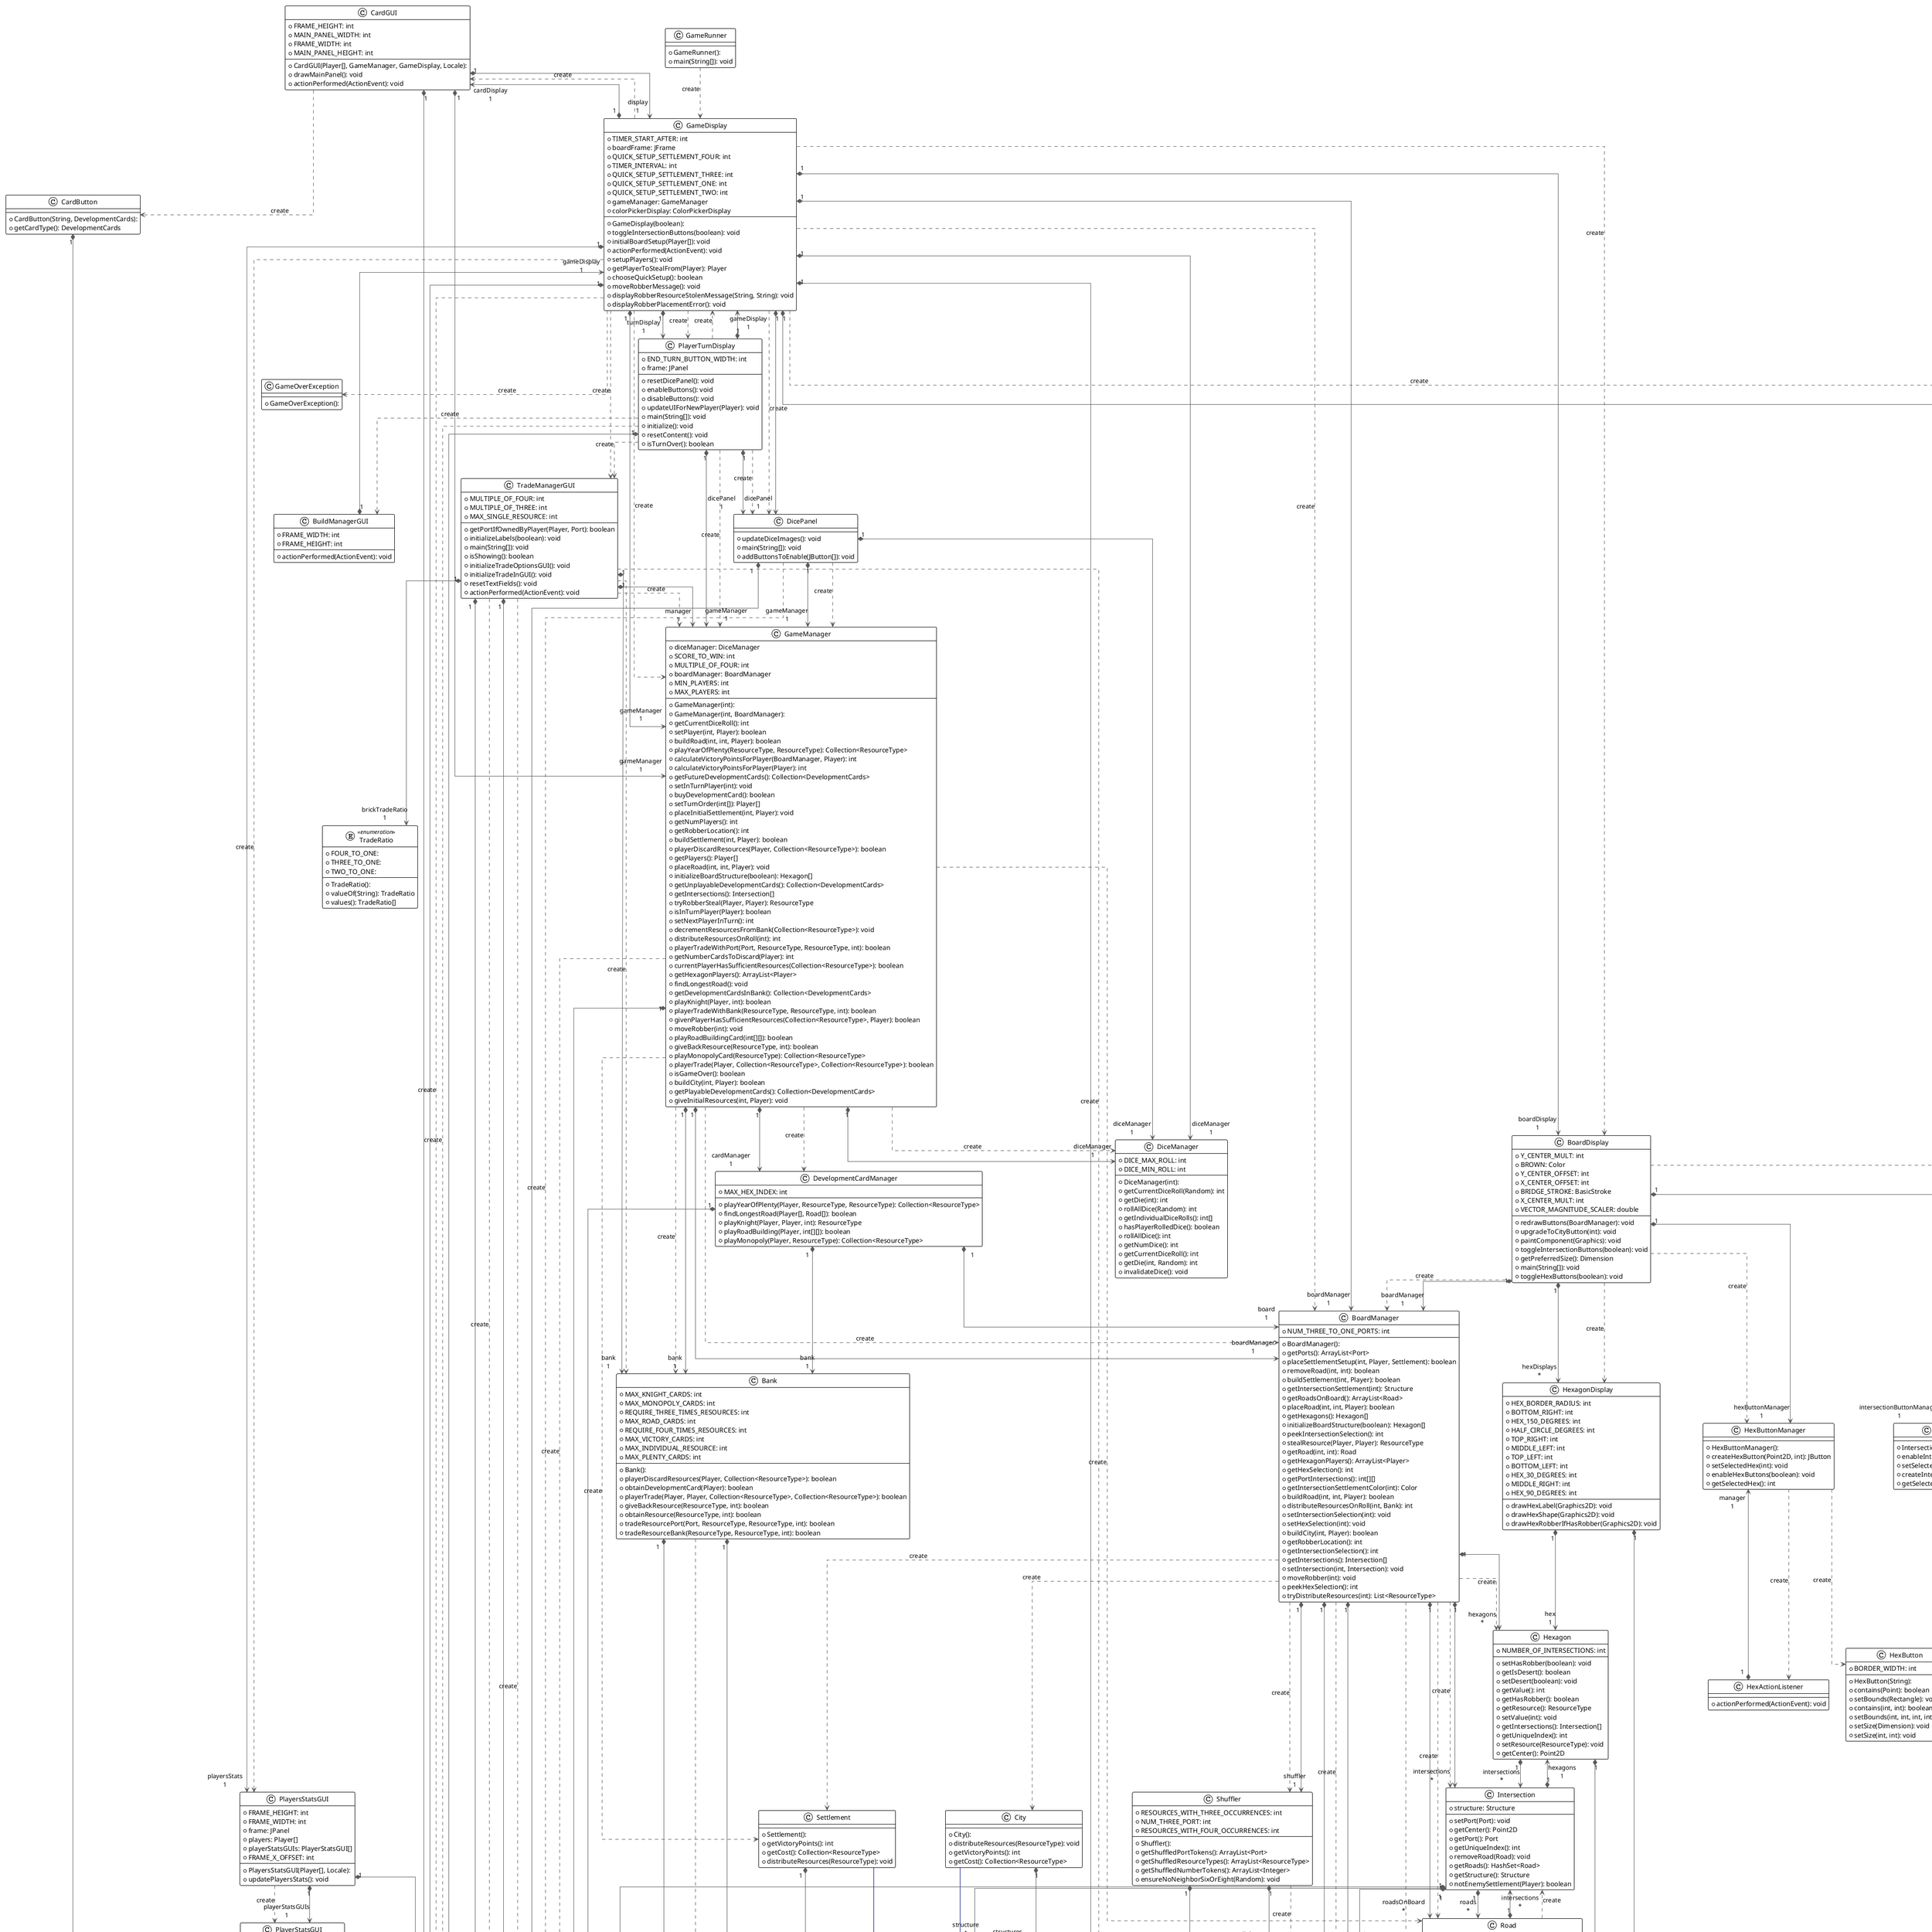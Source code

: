 @startuml

!theme plain
top to bottom direction
skinparam linetype ortho

class Bank {
  + Bank(): 
  + MAX_KNIGHT_CARDS: int
  + MAX_MONOPOLY_CARDS: int
  + REQUIRE_THREE_TIMES_RESOURCES: int
  + MAX_ROAD_CARDS: int
  + REQUIRE_FOUR_TIMES_RESOURCES: int
  + MAX_VICTORY_CARDS: int
  + MAX_INDIVIDUAL_RESOURCE: int
  + MAX_PLENTY_CARDS: int
  + playerDiscardResources(Player, Collection<ResourceType>): boolean
  + obtainDevelopmentCard(Player): boolean
  + playerTrade(Player, Player, Collection<ResourceType>, Collection<ResourceType>): boolean
  + giveBackResource(ResourceType, int): boolean
  + obtainResource(ResourceType, int): boolean
  + tradeResourcePort(Port, ResourceType, ResourceType, int): boolean
  + tradeResourceBank(ResourceType, ResourceType, int): boolean
}
class BoardDisplay {
  + Y_CENTER_MULT: int
  + BROWN: Color
  + Y_CENTER_OFFSET: int
  + X_CENTER_OFFSET: int
  + BRIDGE_STROKE: BasicStroke
  + X_CENTER_MULT: int
  + VECTOR_MAGNITUDE_SCALER: double
  + redrawButtons(BoardManager): void
  + upgradeToCityButton(int): void
  + paintComponent(Graphics): void
  + toggleIntersectionButtons(boolean): void
  + getPreferredSize(): Dimension
  + main(String[]): void
  + toggleHexButtons(boolean): void
}
class BoardManager {
  + BoardManager(): 
  + NUM_THREE_TO_ONE_PORTS: int
  + getPorts(): ArrayList<Port>
  + placeSettlementSetup(int, Player, Settlement): boolean
  + removeRoad(int, int): boolean
  + buildSettlement(int, Player): boolean
  + getIntersectionSettlement(int): Structure
  + getRoadsOnBoard(): ArrayList<Road>
  + placeRoad(int, int, Player): boolean
  + getHexagons(): Hexagon[]
  + initializeBoardStructure(boolean): Hexagon[]
  + peekIntersectionSelection(): int
  + stealResource(Player, Player): ResourceType
  + getRoad(int, int): Road
  + getHexagonPlayers(): ArrayList<Player>
  + getHexSelection(): int
  + getPortIntersections(): int[][]
  + getIntersectionSettlementColor(int): Color
  + buildRoad(int, int, Player): boolean
  + distributeResourcesOnRoll(int, Bank): int
  + setIntersectionSelection(int): void
  + setHexSelection(int): void
  + buildCity(int, Player): boolean
  + getRobberLocation(): int
  + getIntersectionSelection(): int
  + getIntersections(): Intersection[]
  + setIntersection(int, Intersection): void
  + moveRobber(int): void
  + peekHexSelection(): int
  + tryDistributeResources(int): List<ResourceType>
}
class BuildManagerGUI {
  + FRAME_WIDTH: int
  + FRAME_HEIGHT: int
  + actionPerformed(ActionEvent): void
}
class CardButton {
  + CardButton(String, DevelopmentCards): 
  + getCardType(): DevelopmentCards
}
class CardGUI {
  + CardGUI(Player[], GameManager, GameDisplay, Locale): 
  + FRAME_HEIGHT: int
  + MAIN_PANEL_WIDTH: int
  + FRAME_WIDTH: int
  + MAIN_PANEL_HEIGHT: int
  + drawMainPanel(): void
  + actionPerformed(ActionEvent): void
}
class City {
  + City(): 
  + distributeResources(ResourceType): void
  + getVictoryPoints(): int
  + getCost(): Collection<ResourceType>
}
class ColorPickerDisplay {
  + ColorPickerDisplay(int, Locale): 
  + colorArray: Color[]
  + chooseColor(): Color
  + colorArrayContains(Color): boolean
}
class DevelopmentCardManager {
  + MAX_HEX_INDEX: int
  + playYearOfPlenty(Player, ResourceType, ResourceType): Collection<ResourceType>
  + findLongestRoad(Player[], Road[]): boolean
  + playKnight(Player, Player, int): ResourceType
  + playRoadBuilding(Player, int[][]): boolean
  + playMonopoly(Player, ResourceType): Collection<ResourceType>
}
enum DevelopmentCards << enumeration >> {
  + DevelopmentCards(): 
  + KNIGHT: 
  + ROAD: 
  + PLENTY: 
  + MONOPOLY: 
  + VICTORY: 
  + valueOf(String): DevelopmentCards
  + values(): DevelopmentCards[]
}
class DiceManager {
  + DiceManager(int): 
  + DICE_MAX_ROLL: int
  + DICE_MIN_ROLL: int
  + getCurrentDiceRoll(Random): int
  + getDie(int): int
  + rollAllDice(Random): int
  + getIndividualDiceRolls(): int[]
  + hasPlayerRolledDice(): boolean
  + rollAllDice(): int
  + getNumDice(): int
  + getCurrentDiceRoll(): int
  + getDie(int, Random): int
  + invalidateDice(): void
}
class DicePanel {
  + updateDiceImages(): void
  + main(String[]): void
  + addButtonsToEnable(JButton[]): void
}
class GameDisplay {
  + GameDisplay(boolean): 
  + TIMER_START_AFTER: int
  + boardFrame: JFrame
  + QUICK_SETUP_SETTLEMENT_FOUR: int
  + TIMER_INTERVAL: int
  + QUICK_SETUP_SETTLEMENT_THREE: int
  + QUICK_SETUP_SETTLEMENT_ONE: int
  + QUICK_SETUP_SETTLEMENT_TWO: int
  + gameManager: GameManager
  + colorPickerDisplay: ColorPickerDisplay
  + toggleIntersectionButtons(boolean): void
  + initialBoardSetup(Player[]): void
  + actionPerformed(ActionEvent): void
  + setupPlayers(): void
  + getPlayerToStealFrom(Player): Player
  + chooseQuickSetup(): boolean
  + moveRobberMessage(): void
  + displayRobberResourceStolenMessage(String, String): void
  + displayRobberPlacementError(): void
}
class GameManager {
  + GameManager(int): 
  + GameManager(int, BoardManager): 
  + diceManager: DiceManager
  + SCORE_TO_WIN: int
  + MULTIPLE_OF_FOUR: int
  + boardManager: BoardManager
  + MIN_PLAYERS: int
  + MAX_PLAYERS: int
  + getCurrentDiceRoll(): int
  + setPlayer(int, Player): boolean
  + buildRoad(int, int, Player): boolean
  + playYearOfPlenty(ResourceType, ResourceType): Collection<ResourceType>
  + calculateVictoryPointsForPlayer(BoardManager, Player): int
  + calculateVictoryPointsForPlayer(Player): int
  + getFutureDevelopmentCards(): Collection<DevelopmentCards>
  + setInTurnPlayer(int): void
  + buyDevelopmentCard(): boolean
  + setTurnOrder(int[]): Player[]
  + placeInitialSettlement(int, Player): void
  + getNumPlayers(): int
  + getRobberLocation(): int
  + buildSettlement(int, Player): boolean
  + playerDiscardResources(Player, Collection<ResourceType>): boolean
  + getPlayers(): Player[]
  + placeRoad(int, int, Player): void
  + initializeBoardStructure(boolean): Hexagon[]
  + getUnplayableDevelopmentCards(): Collection<DevelopmentCards>
  + getIntersections(): Intersection[]
  + tryRobberSteal(Player, Player): ResourceType
  + isInTurnPlayer(Player): boolean
  + setNextPlayerInTurn(): int
  + decrementResourcesFromBank(Collection<ResourceType>): void
  + distributeResourcesOnRoll(int): int
  + playerTradeWithPort(Port, ResourceType, ResourceType, int): boolean
  + getNumberCardsToDiscard(Player): int
  + currentPlayerHasSufficientResources(Collection<ResourceType>): boolean
  + getHexagonPlayers(): ArrayList<Player>
  + findLongestRoad(): void
  + getDevelopmentCardsInBank(): Collection<DevelopmentCards>
  + playKnight(Player, int): boolean
  + playerTradeWithBank(ResourceType, ResourceType, int): boolean
  + givenPlayerHasSufficientResources(Collection<ResourceType>, Player): boolean
  + moveRobber(int): void
  + playRoadBuildingCard(int[][]): boolean
  + giveBackResource(ResourceType, int): boolean
  + playMonopolyCard(ResourceType): Collection<ResourceType>
  + playerTrade(Player, Collection<ResourceType>, Collection<ResourceType>): boolean
  + isGameOver(): boolean
  + buildCity(int, Player): boolean
  + getPlayableDevelopmentCards(): Collection<DevelopmentCards>
  + giveInitialResources(int, Player): void
}
class GameOverException {
  + GameOverException(): 
}
class GameRunner {
  + GameRunner(): 
  + main(String[]): void
}
class HexActionListener {
  + actionPerformed(ActionEvent): void
}
class HexButton {
  + HexButton(String): 
  + BORDER_WIDTH: int
  + contains(Point): boolean
  + setBounds(Rectangle): void
  + contains(int, int): boolean
  + setBounds(int, int, int, int): void
  + setSize(Dimension): void
  + setSize(int, int): void
}
class HexButtonManager {
  + HexButtonManager(): 
  + createHexButton(Point2D, int): JButton
  + setSelectedHex(int): void
  + enableHexButtons(boolean): void
  + getSelectedHex(): int
}
class Hexagon {
  + NUMBER_OF_INTERSECTIONS: int
  + setHasRobber(boolean): void
  + getIsDesert(): boolean
  + setDesert(boolean): void
  + getValue(): int
  + getHasRobber(): boolean
  + getResource(): ResourceType
  + setValue(int): void
  + getIntersections(): Intersection[]
  + getUniqueIndex(): int
  + setResource(ResourceType): void
  + getCenter(): Point2D
}
class HexagonDisplay {
  + HEX_BORDER_RADIUS: int
  + BOTTOM_RIGHT: int
  + HEX_150_DEGREES: int
  + HALF_CIRCLE_DEGREES: int
  + TOP_RIGHT: int
  + MIDDLE_LEFT: int
  + TOP_LEFT: int
  + BOTTOM_LEFT: int
  + HEX_30_DEGREES: int
  + MIDDLE_RIGHT: int
  + HEX_90_DEGREES: int
  + drawHexLabel(Graphics2D): void
  + drawHexShape(Graphics2D): void
  + drawHexRobberIfHasRobber(Graphics2D): void
}
class Intersection {
  + structure: Structure
  + setPort(Port): void
  + getCenter(): Point2D
  + getPort(): Port
  + getUniqueIndex(): int
  + removeRoad(Road): void
  + getRoads(): HashSet<Road>
  + getStructure(): Structure
  + notEnemySettlement(Player): boolean
}
class IntersectionActionListener {
  + actionPerformed(ActionEvent): void
}
class IntersectionButtonManager {
  + IntersectionButtonManager(): 
  + enableIntersectionButtons(boolean): void
  + setSelectedIntersection(int): void
  + createIntersectionButton(Point2D, int): JButton
  + getSelectedIntersection(): int
}
class Player {
  + Player(Color, String, Collection<ResourceType>): 
  + MAX_HAND_SIZE_ROBBER: int
  + setNumRoads(int): void
  + getResources(): Collection<ResourceType>
  + getNumCities(): int
  + hasDevelopmentCard(DevelopmentCards): boolean
  + setDevelopmentCardAsPlayed(DevelopmentCards): void
  + checkNumResource(): int
  + getNumRoads(): int
  + removeResource(ResourceType): boolean
  + getDevelopmentCards(): Collection<DevelopmentCards>
  + getUnplayableDevelopmentCards(): Collection<DevelopmentCards>
  + addResources(Collection<ResourceType>): void
  + getFutureDevelopmentCards(): Collection<DevelopmentCards>
  + getNumOwnedResource(ResourceType): int
  + getVictoryPoints(): int
  + setNumCities(int): void
  + setNumSettlements(int): void
  + getPlayerName(): String
  + startTurn(): void
  + isDevCardPlayed(): boolean
  + hasUnplayableDevelopmentCard(DevelopmentCards): boolean
  + setVictoryPoints(int): void
  + getNumSettlements(): int
  + addResource(ResourceType): void
  + getPlayerColor(): Color
  + setDevCardPlayed(): void
  + addDevelopmentCard(DevelopmentCards): void
  + hasResources(Collection<ResourceType>): boolean
}
class PlayerStatsGUI {
  + LEFT_PANEL_ROWS: int
  + RIGHT_PANEL_ROWS: int
  + PLAYER_PANEL_HEIGHT: int
  + rightPanel: JPanel
  + RESOURCE_PANEL_WIDTH: int
  + leftPanel: JPanel
  + RESOUCE_PANEL_HEIGHT: int
  + resourceDisplayPanel: JPanel
  + PLAYER_PANEL_WIDTH: int
}
class PlayerTurnDisplay {
  + END_TURN_BUTTON_WIDTH: int
  + frame: JPanel
  + resetDicePanel(): void
  + enableButtons(): void
  + disableButtons(): void
  + updateUIForNewPlayer(Player): void
  + main(String[]): void
  + initialize(): void
  + resetContent(): void
  + isTurnOver(): boolean
}
class PlayersStatsGUI {
  + PlayersStatsGUI(Player[], Locale): 
  + FRAME_HEIGHT: int
  + FRAME_WIDTH: int
  + frame: JPanel
  + players: Player[]
  + playerStatsGUIs: PlayerStatsGUI[]
  + FRAME_X_OFFSET: int
  + updatePlayersStats(): void
}
class Port {
  + Port(PortTradeRatio, ResourceType): 
  + getResourceType(): ResourceType
  + getPortTradeRatio(): PortTradeRatio
}
enum PortTradeRatio << enumeration >> {
  + THREE_TO_ONE: 
  + TWO_TO_ONE: 
  + values(): PortTradeRatio[]
  + valueOf(String): PortTradeRatio
  + getValue(): int
}
enum ResourceType << enumeration >> {
  + ResourceType(): 
  + BRICK: 
  + ORE: 
  + WOOL: 
  + GRAIN: 
  + LUMBER: 
  + valueOf(String): ResourceType
  + values(): ResourceType[]
}
class Road {
  + Road(): 
  + intersections: Intersection[]
  + getCost(): Collection<ResourceType>
  + setVisited(boolean): void
  + getOwnerColor(): Color
  + getIntersections(): Intersection[]
  + isVisited(): boolean
  + getIntersection(int): Intersection
  + getOtherIntersection(Intersection): Intersection
  + setIntersections(Intersection, Intersection): void
}
class Settlement {
  + Settlement(): 
  + getVictoryPoints(): int
  + getCost(): Collection<ResourceType>
  + distributeResources(ResourceType): void
}
class Shuffler {
  + Shuffler(): 
  + RESOURCES_WITH_THREE_OCCURRENCES: int
  + NUM_THREE_PORT: int
  + RESOURCES_WITH_FOUR_OCCURRENCES: int
  + getShuffledPortTokens(): ArrayList<Port>
  + getShuffledResourceTypes(): ArrayList<ResourceType>
  + getShuffledNumberTokens(): ArrayList<Integer>
  + ensureNoNeighborSixOrEight(Random): void
}
class Structure {
  + Structure(): 
  + owner: Player
  + getVictoryPoints(): int
  + getOwner(): Player
  + distributeResources(ResourceType): void
}
class TradeManagerGUI {
  + MULTIPLE_OF_FOUR: int
  + MULTIPLE_OF_THREE: int
  + MAX_SINGLE_RESOURCE: int
  + getPortIfOwnedByPlayer(Player, Port): boolean
  + initializeLabels(boolean): void
  + main(String[]): void
  + isShowing(): boolean
  + initializeTradeOptionsGUI(): void
  + initializeTradeInGUI(): void
  + resetTextFields(): void
  + actionPerformed(ActionEvent): void
}
enum TradeRatio << enumeration >> {
  + TradeRatio(): 
  + FOUR_TO_ONE: 
  + THREE_TO_ONE: 
  + TWO_TO_ONE: 
  + valueOf(String): TradeRatio
  + values(): TradeRatio[]
}

Bank                       "1" *-[#595959,plain]-> "developmentCards\n*" DevelopmentCards           
Bank                       "1" *-[#595959,plain]-> "resources\n*" ResourceType               
Bank                        -[#595959,dashed]->  ResourceType               : "«create»"
BoardDisplay                -[#595959,dashed]->  BoardManager               : "«create»"
BoardDisplay               "1" *-[#595959,plain]-> "boardManager\n1" BoardManager               
BoardDisplay               "1" *-[#595959,plain]-> "hexButtonManager\n1" HexButtonManager           
BoardDisplay                -[#595959,dashed]->  HexButtonManager           : "«create»"
BoardDisplay               "1" *-[#595959,plain]-> "hexDisplays\n*" HexagonDisplay             
BoardDisplay                -[#595959,dashed]->  HexagonDisplay             : "«create»"
BoardDisplay                -[#595959,dashed]->  IntersectionButtonManager  : "«create»"
BoardDisplay               "1" *-[#595959,plain]-> "intersectionButtonManager\n1" IntersectionButtonManager  
BoardManager                -[#595959,dashed]->  City                       : "«create»"
BoardManager               "1" *-[#595959,plain]-> "hexagons\n*" Hexagon                    
BoardManager                -[#595959,dashed]->  Hexagon                    : "«create»"
BoardManager                -[#595959,dashed]->  Intersection               : "«create»"
BoardManager               "1" *-[#595959,plain]-> "intersections\n*" Intersection               
BoardManager                -[#595959,dashed]->  Port                       : "«create»"
BoardManager               "1" *-[#595959,plain]-> "ports\n*" Port                       
BoardManager                -[#595959,dashed]->  ResourceType               : "«create»"
BoardManager               "1" *-[#595959,plain]-> "roadsOnBoard\n*" Road                       
BoardManager                -[#595959,dashed]->  Road                       : "«create»"
BoardManager                -[#595959,dashed]->  Settlement                 : "«create»"
BoardManager                -[#595959,dashed]->  Shuffler                   : "«create»"
BoardManager               "1" *-[#595959,plain]-> "shuffler\n1" Shuffler                   
BoardManager               "1" *-[#595959,plain]-> "structures\n*" Structure                  
BuildManagerGUI            "1" *-[#595959,plain]-> "gameDisplay\n1" GameDisplay                
CardButton                 "1" *-[#595959,plain]-> "devCard\n1" DevelopmentCards           
CardGUI                     -[#595959,dashed]->  CardButton                 : "«create»"
CardGUI                    "1" *-[#595959,plain]-> "display\n1" GameDisplay                
CardGUI                    "1" *-[#595959,plain]-> "gameManager\n1" GameManager                
CardGUI                    "1" *-[#595959,plain]-> "players\n*" Player                     
City                       "1" *-[#595959,plain]-> "COST\n*" ResourceType               
City                        -[#000082,plain]-^  Structure                  
DevelopmentCardManager     "1" *-[#595959,plain]-> "bank\n1" Bank                       
DevelopmentCardManager     "1" *-[#595959,plain]-> "board\n1" BoardManager               
DevelopmentCardManager     "1" *-[#595959,plain]-> "players\n*" Player                     
DicePanel                  "1" *-[#595959,plain]-> "diceManager\n1" DiceManager                
DicePanel                  "1" *-[#595959,plain]-> "gameManager\n1" GameManager                
DicePanel                   -[#595959,dashed]->  GameManager                : "«create»"
DicePanel                  "1" *-[#595959,plain]-> "players\n*" Player                     
DicePanel                   -[#595959,dashed]->  Player                     : "«create»"
GameDisplay                 -[#595959,dashed]->  BoardDisplay               : "«create»"
GameDisplay                "1" *-[#595959,plain]-> "boardDisplay\n1" BoardDisplay               
GameDisplay                "1" *-[#595959,plain]-> "boardManager\n1" BoardManager               
GameDisplay                 -[#595959,dashed]->  BoardManager               : "«create»"
GameDisplay                 -[#595959,dashed]->  CardGUI                    : "«create»"
GameDisplay                "1" *-[#595959,plain]-> "cardDisplay\n1" CardGUI                    
GameDisplay                 -[#595959,dashed]->  ColorPickerDisplay         : "«create»"
GameDisplay                "1" *-[#595959,plain]-> "colorPickerDisplay\n1" ColorPickerDisplay         
GameDisplay                "1" *-[#595959,plain]-> "diceManager\n1" DiceManager                
GameDisplay                 -[#595959,dashed]->  DicePanel                  : "«create»"
GameDisplay                "1" *-[#595959,plain]-> "dicePanel\n1" DicePanel                  
GameDisplay                 -[#595959,dashed]->  GameManager                : "«create»"
GameDisplay                "1" *-[#595959,plain]-> "gameManager\n1" GameManager                
GameDisplay                 -[#595959,dashed]->  GameOverException          : "«create»"
GameDisplay                "1" *-[#595959,plain]-> "players\n*" Player                     
GameDisplay                 -[#595959,dashed]->  Player                     : "«create»"
GameDisplay                "1" *-[#595959,plain]-> "turnDisplay\n1" PlayerTurnDisplay          
GameDisplay                 -[#595959,dashed]->  PlayerTurnDisplay          : "«create»"
GameDisplay                "1" *-[#595959,plain]-> "playersStats\n1" PlayersStatsGUI            
GameDisplay                 -[#595959,dashed]->  PlayersStatsGUI            : "«create»"
GameDisplay                "1" *-[#595959,plain]-> "quickPlayerResources\n*" ResourceType               
GameDisplay                 -[#595959,dashed]->  TradeManagerGUI            : "«create»"
GameManager                 -[#595959,dashed]->  Bank                       : "«create»"
GameManager                "1" *-[#595959,plain]-> "bank\n1" Bank                       
GameManager                 -[#595959,dashed]->  BoardManager               : "«create»"
GameManager                "1" *-[#595959,plain]-> "boardManager\n1" BoardManager               
GameManager                "1" *-[#595959,plain]-> "cardManager\n1" DevelopmentCardManager     
GameManager                 -[#595959,dashed]->  DevelopmentCardManager     : "«create»"
GameManager                 -[#595959,dashed]->  DiceManager                : "«create»"
GameManager                "1" *-[#595959,plain]-> "diceManager\n1" DiceManager                
GameManager                 -[#595959,dashed]->  Player                     : "«create»"
GameManager                "1" *-[#595959,plain]-> "players\n*" Player                     
GameManager                 -[#595959,dashed]->  Road                       : "«create»"
GameManager                 -[#595959,dashed]->  Settlement                 : "«create»"
GameRunner                  -[#595959,dashed]->  GameDisplay                : "«create»"
HexActionListener          "1" *-[#595959,plain]-> "manager\n1" HexButtonManager           
HexButtonManager            -[#595959,dashed]->  HexActionListener          : "«create»"
HexButtonManager            -[#595959,dashed]->  HexButton                  : "«create»"
Hexagon                    "1" *-[#595959,plain]-> "intersections\n*" Intersection               
Hexagon                    "1" *-[#595959,plain]-> "resource\n1" ResourceType               
HexagonDisplay             "1" *-[#595959,plain]-> "hex\n1" Hexagon                    
HexagonDisplay             "1" *-[#595959,plain]-> "roadsToDraw\n*" Road                       
Intersection               "1" *-[#595959,plain]-> "hexagons\n1" Hexagon                    
Intersection               "1" *-[#595959,plain]-> "owners\n*" Player                     
Intersection               "1" *-[#595959,plain]-> "port\n1" Port                       
Intersection               "1" *-[#595959,plain]-> "roads\n*" Road                       
Intersection               "1" *-[#595959,plain]-> "structure\n1" Structure                  
IntersectionActionListener "1" *-[#595959,plain]-> "manager\n1" IntersectionButtonManager  
IntersectionButtonManager   -[#595959,dashed]->  IntersectionActionListener : "«create»"
Player                     "1" *-[#595959,plain]-> "futureDevelopmentCards\n*" DevelopmentCards           
Player                     "1" *-[#595959,plain]-> "resources\n*" ResourceType               
PlayerStatsGUI             "1" *-[#595959,plain]-> "player\n1" Player                     
PlayerStatsGUI              -[#595959,dashed]->  ResourceType               : "«create»"
PlayerTurnDisplay           -[#595959,dashed]->  BuildManagerGUI            : "«create»"
PlayerTurnDisplay          "1" *-[#595959,plain]-> "dicePanel\n1" DicePanel                  
PlayerTurnDisplay           -[#595959,dashed]->  DicePanel                  : "«create»"
PlayerTurnDisplay           -[#595959,dashed]->  GameDisplay                : "«create»"
PlayerTurnDisplay          "1" *-[#595959,plain]-> "gameDisplay\n1" GameDisplay                
PlayerTurnDisplay          "1" *-[#595959,plain]-> "gameManager\n1" GameManager                
PlayerTurnDisplay           -[#595959,dashed]->  GameManager                : "«create»"
PlayerTurnDisplay           -[#595959,dashed]->  Player                     : "«create»"
PlayerTurnDisplay          "1" *-[#595959,plain]-> "players\n*" Player                     
PlayerTurnDisplay           -[#595959,dashed]->  TradeManagerGUI            : "«create»"
PlayersStatsGUI            "1" *-[#595959,plain]-> "players\n*" Player                     
PlayersStatsGUI             -[#595959,dashed]->  PlayerStatsGUI             : "«create»"
PlayersStatsGUI            "1" *-[#595959,plain]-> "playerStatsGUIs\n1" PlayerStatsGUI             
Port                       "1" *-[#595959,plain]-> "ratio\n1" PortTradeRatio             
Port                       "1" *-[#595959,plain]-> "resource\n1" ResourceType               
Road                       "1" *-[#595959,plain]-> "intersections\n*" Intersection               
Road                        -[#595959,dashed]->  Intersection               : "«create»"
Road                       "1" *-[#595959,plain]-> "owner\n1" Player                     
Road                       "1" *-[#595959,plain]-> "COST\n*" ResourceType               
Settlement                 "1" *-[#595959,plain]-> "COST\n*" ResourceType               
Settlement                  -[#000082,plain]-^  Structure                  
Shuffler                   "1" *-[#595959,plain]-> "portTokens\n*" Port                       
Shuffler                    -[#595959,dashed]->  Port                       : "«create»"
Shuffler                   "1" *-[#595959,plain]-> "resourceTypes\n*" ResourceType               
Structure                  "1" *-[#595959,plain]-> "owner\n1" Player                     
TradeManagerGUI            "1" *-[#595959,plain]-> "bank\n1" Bank                       
TradeManagerGUI             -[#595959,dashed]->  Bank                       : "«create»"
TradeManagerGUI            "1" *-[#595959,plain]-> "manager\n1" GameManager                
TradeManagerGUI             -[#595959,dashed]->  GameManager                : "«create»"
TradeManagerGUI            "1" *-[#595959,plain]-> "players\n*" Player                     
TradeManagerGUI             -[#595959,dashed]->  Player                     : "«create»"
TradeManagerGUI             -[#595959,dashed]->  Port                       : "«create»"
TradeManagerGUI             -[#595959,dashed]->  ResourceType               : "«create»"
TradeManagerGUI            "1" *-[#595959,plain]-> "resourceOrder\n*" ResourceType               
TradeManagerGUI            "1" *-[#595959,plain]-> "brickTradeRatio\n1" TradeRatio                 
@enduml
